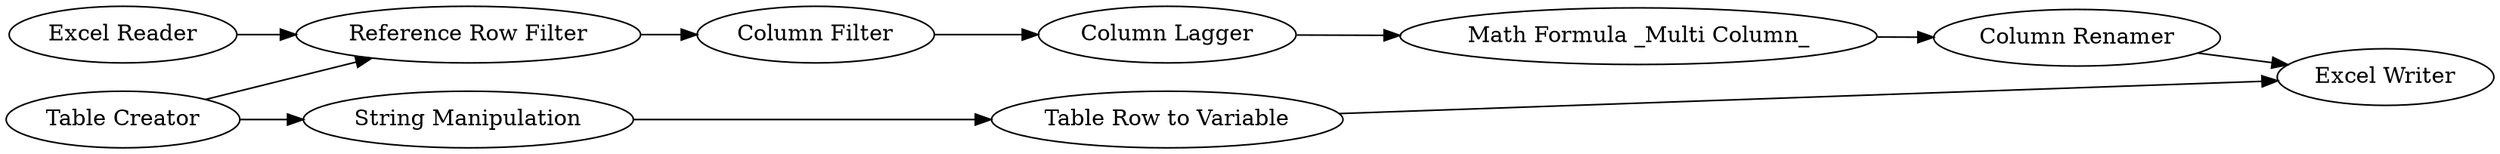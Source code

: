 digraph {
	22 -> 19
	12 -> 24
	18 -> 19
	1 -> 12
	13 -> 21
	24 -> 9
	9 -> 23
	21 -> 22
	23 -> 18
	13 -> 12
	24 [label="Column Filter"]
	13 [label="Table Creator"]
	1 [label="Excel Reader"]
	22 [label="Table Row to Variable"]
	9 [label="Column Lagger"]
	23 [label="Math Formula _Multi Column_"]
	21 [label="String Manipulation"]
	18 [label="Column Renamer"]
	12 [label="Reference Row Filter"]
	19 [label="Excel Writer"]
	rankdir=LR
}
